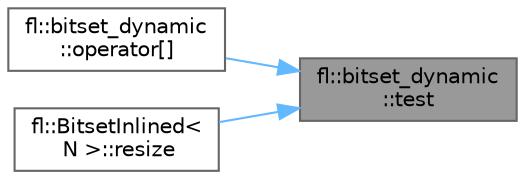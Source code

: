 digraph "fl::bitset_dynamic::test"
{
 // INTERACTIVE_SVG=YES
 // LATEX_PDF_SIZE
  bgcolor="transparent";
  edge [fontname=Helvetica,fontsize=10,labelfontname=Helvetica,labelfontsize=10];
  node [fontname=Helvetica,fontsize=10,shape=box,height=0.2,width=0.4];
  rankdir="RL";
  Node1 [id="Node000001",label="fl::bitset_dynamic\l::test",height=0.2,width=0.4,color="gray40", fillcolor="grey60", style="filled", fontcolor="black",tooltip=" "];
  Node1 -> Node2 [id="edge1_Node000001_Node000002",dir="back",color="steelblue1",style="solid",tooltip=" "];
  Node2 [id="Node000002",label="fl::bitset_dynamic\l::operator[]",height=0.2,width=0.4,color="grey40", fillcolor="white", style="filled",URL="$d3/d56/classfl_1_1bitset__dynamic_a516c311291781de33e61cd098a0665b1.html#a516c311291781de33e61cd098a0665b1",tooltip=" "];
  Node1 -> Node3 [id="edge2_Node000001_Node000003",dir="back",color="steelblue1",style="solid",tooltip=" "];
  Node3 [id="Node000003",label="fl::BitsetInlined\<\l N \>::resize",height=0.2,width=0.4,color="grey40", fillcolor="white", style="filled",URL="$d6/d6a/classfl_1_1_bitset_inlined_ac447ae00b0e758aa400792985b531d65.html#ac447ae00b0e758aa400792985b531d65",tooltip=" "];
}
